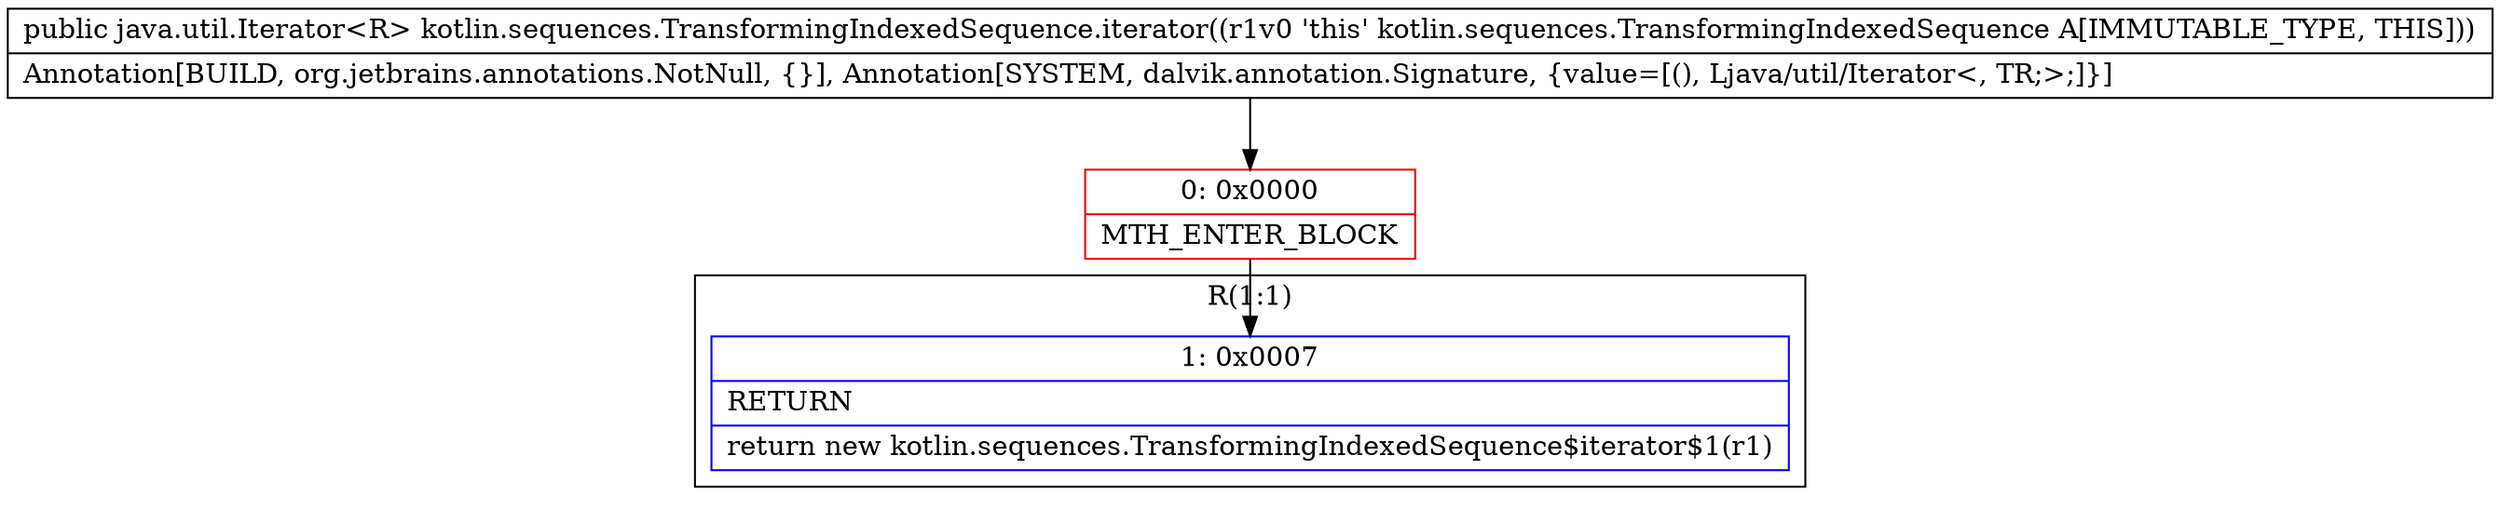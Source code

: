 digraph "CFG forkotlin.sequences.TransformingIndexedSequence.iterator()Ljava\/util\/Iterator;" {
subgraph cluster_Region_1500352723 {
label = "R(1:1)";
node [shape=record,color=blue];
Node_1 [shape=record,label="{1\:\ 0x0007|RETURN\l|return new kotlin.sequences.TransformingIndexedSequence$iterator$1(r1)\l}"];
}
Node_0 [shape=record,color=red,label="{0\:\ 0x0000|MTH_ENTER_BLOCK\l}"];
MethodNode[shape=record,label="{public java.util.Iterator\<R\> kotlin.sequences.TransformingIndexedSequence.iterator((r1v0 'this' kotlin.sequences.TransformingIndexedSequence A[IMMUTABLE_TYPE, THIS]))  | Annotation[BUILD, org.jetbrains.annotations.NotNull, \{\}], Annotation[SYSTEM, dalvik.annotation.Signature, \{value=[(), Ljava\/util\/Iterator\<, TR;\>;]\}]\l}"];
MethodNode -> Node_0;
Node_0 -> Node_1;
}

